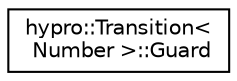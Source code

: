 digraph "Graphical Class Hierarchy"
{
  edge [fontname="Helvetica",fontsize="10",labelfontname="Helvetica",labelfontsize="10"];
  node [fontname="Helvetica",fontsize="10",shape=record];
  rankdir="LR";
  Node0 [label="hypro::Transition\<\l Number \>::Guard",height=0.2,width=0.4,color="black", fillcolor="white", style="filled",URL="$structhypro_1_1Transition_1_1Guard.html"];
}
